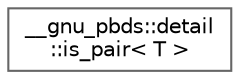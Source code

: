 digraph "Graphical Class Hierarchy"
{
 // LATEX_PDF_SIZE
  bgcolor="transparent";
  edge [fontname=Helvetica,fontsize=10,labelfontname=Helvetica,labelfontsize=10];
  node [fontname=Helvetica,fontsize=10,shape=box,height=0.2,width=0.4];
  rankdir="LR";
  Node0 [id="Node000000",label="__gnu_pbds::detail\l::is_pair\< T \>",height=0.2,width=0.4,color="grey40", fillcolor="white", style="filled",URL="$class____gnu__pbds_1_1detail_1_1is__pair.html",tooltip=" "];
}
